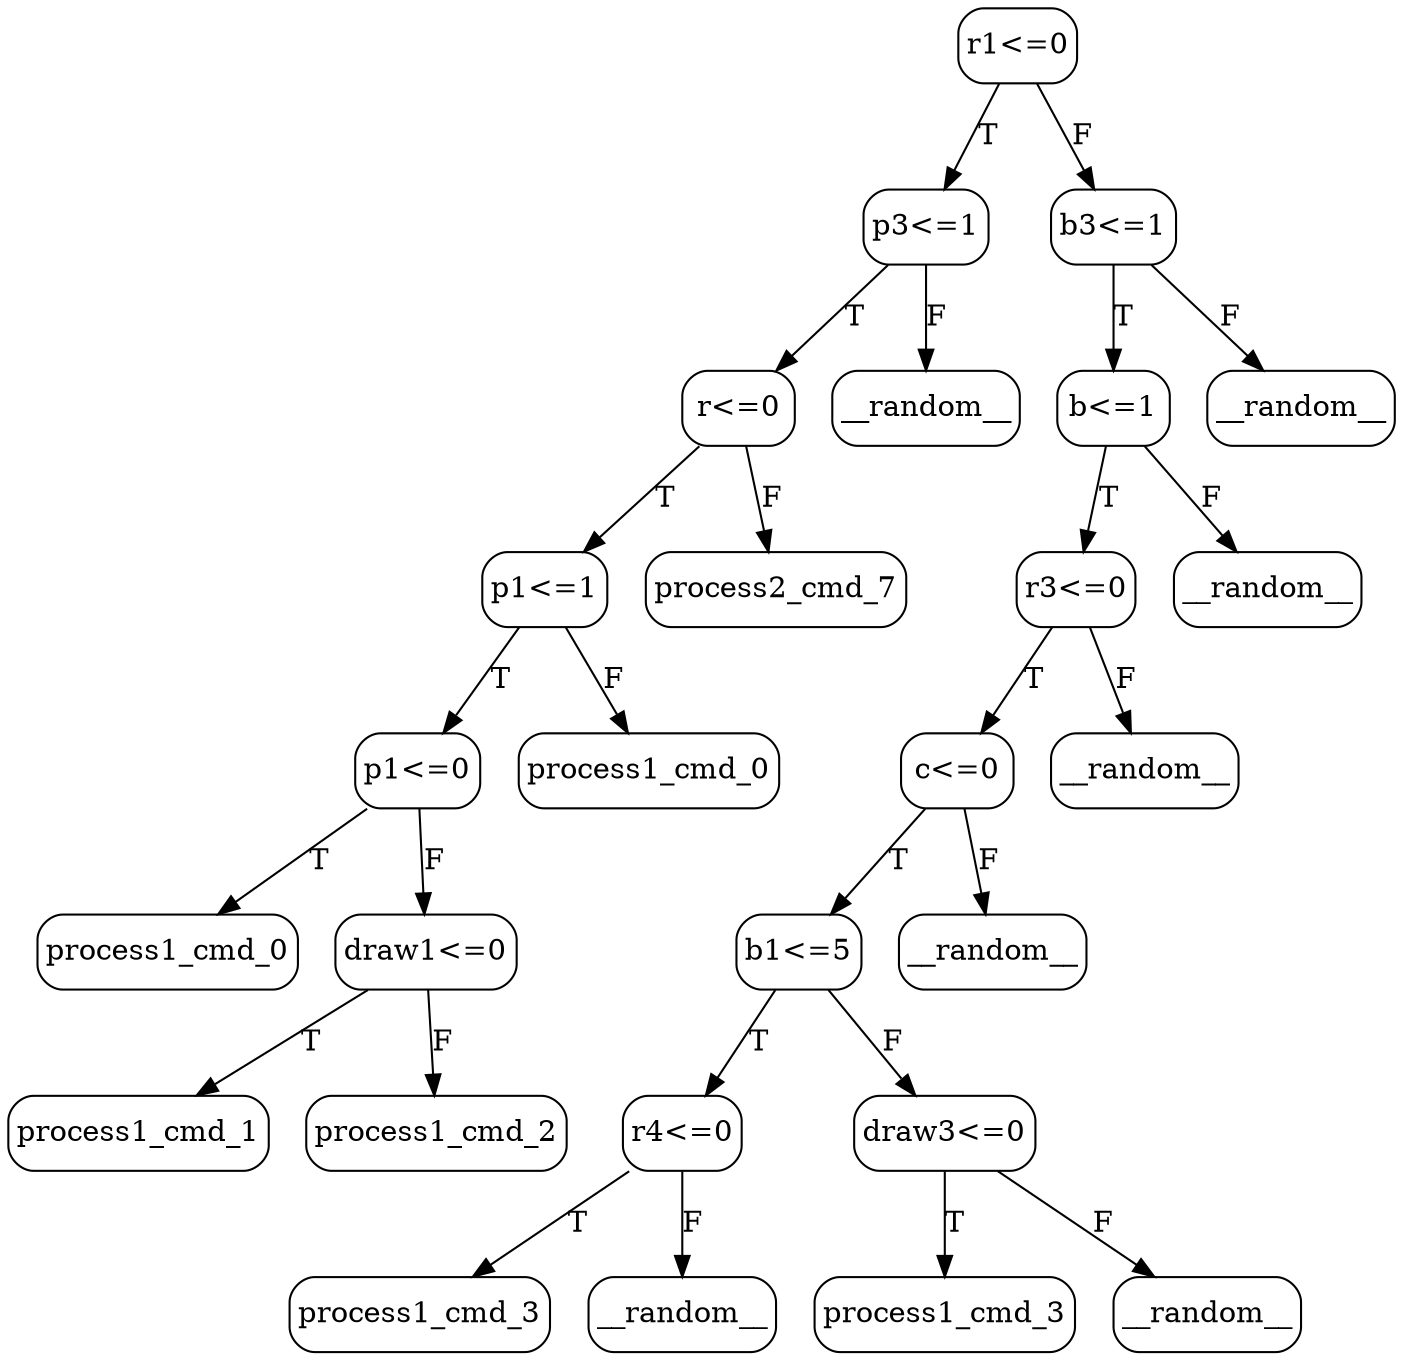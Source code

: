 // decision tree
digraph {
	6 [label=process1_cmd_0 margin="0.05,0.05" shape=box style=rounded]
	10 [label=process1_cmd_1 margin="0.05,0.05" shape=box style=rounded]
	11 [label=process1_cmd_2 margin="0.05,0.05" shape=box style=rounded]
	9 [label="draw1<=0" margin="0.05,0.05" shape=box style=rounded]
	9 -> 10 [label=T]
	9 -> 11 [label=F]
	5 [label="p1<=0" margin="0.05,0.05" shape=box style=rounded]
	5 -> 6 [label=T]
	5 -> 9 [label=F]
	12 [label=process1_cmd_0 margin="0.05,0.05" shape=box style=rounded]
	4 [label="p1<=1" margin="0.05,0.05" shape=box style=rounded]
	4 -> 5 [label=T]
	4 -> 12 [label=F]
	19 [label=process2_cmd_7 margin="0.05,0.05" shape=box style=rounded]
	2 [label="r<=0" margin="0.05,0.05" shape=box style=rounded]
	2 -> 4 [label=T]
	2 -> 19 [label=F]
	65 [label=__random__ margin="0.05,0.05" shape=box style=rounded]
	1 [label="p3<=1" margin="0.05,0.05" shape=box style=rounded]
	1 -> 2 [label=T]
	1 -> 65 [label=F]
	134 [label=process1_cmd_3 margin="0.05,0.05" shape=box style=rounded]
	135 [label=__random__ margin="0.05,0.05" shape=box style=rounded]
	133 [label="r4<=0" margin="0.05,0.05" shape=box style=rounded]
	133 -> 134 [label=T]
	133 -> 135 [label=F]
	137 [label=process1_cmd_3 margin="0.05,0.05" shape=box style=rounded]
	138 [label=__random__ margin="0.05,0.05" shape=box style=rounded]
	136 [label="draw3<=0" margin="0.05,0.05" shape=box style=rounded]
	136 -> 137 [label=T]
	136 -> 138 [label=F]
	132 [label="b1<=5" margin="0.05,0.05" shape=box style=rounded]
	132 -> 133 [label=T]
	132 -> 136 [label=F]
	139 [label=__random__ margin="0.05,0.05" shape=box style=rounded]
	131 [label="c<=0" margin="0.05,0.05" shape=box style=rounded]
	131 -> 132 [label=T]
	131 -> 139 [label=F]
	146 [label=__random__ margin="0.05,0.05" shape=box style=rounded]
	130 [label="r3<=0" margin="0.05,0.05" shape=box style=rounded]
	130 -> 131 [label=T]
	130 -> 146 [label=F]
	161 [label=__random__ margin="0.05,0.05" shape=box style=rounded]
	129 [label="b<=1" margin="0.05,0.05" shape=box style=rounded]
	129 -> 130 [label=T]
	129 -> 161 [label=F]
	192 [label=__random__ margin="0.05,0.05" shape=box style=rounded]
	128 [label="b3<=1" margin="0.05,0.05" shape=box style=rounded]
	128 -> 129 [label=T]
	128 -> 192 [label=F]
	0 [label="r1<=0" margin="0.05,0.05" shape=box style=rounded]
	0 -> 1 [label=T]
	0 -> 128 [label=F]
}
